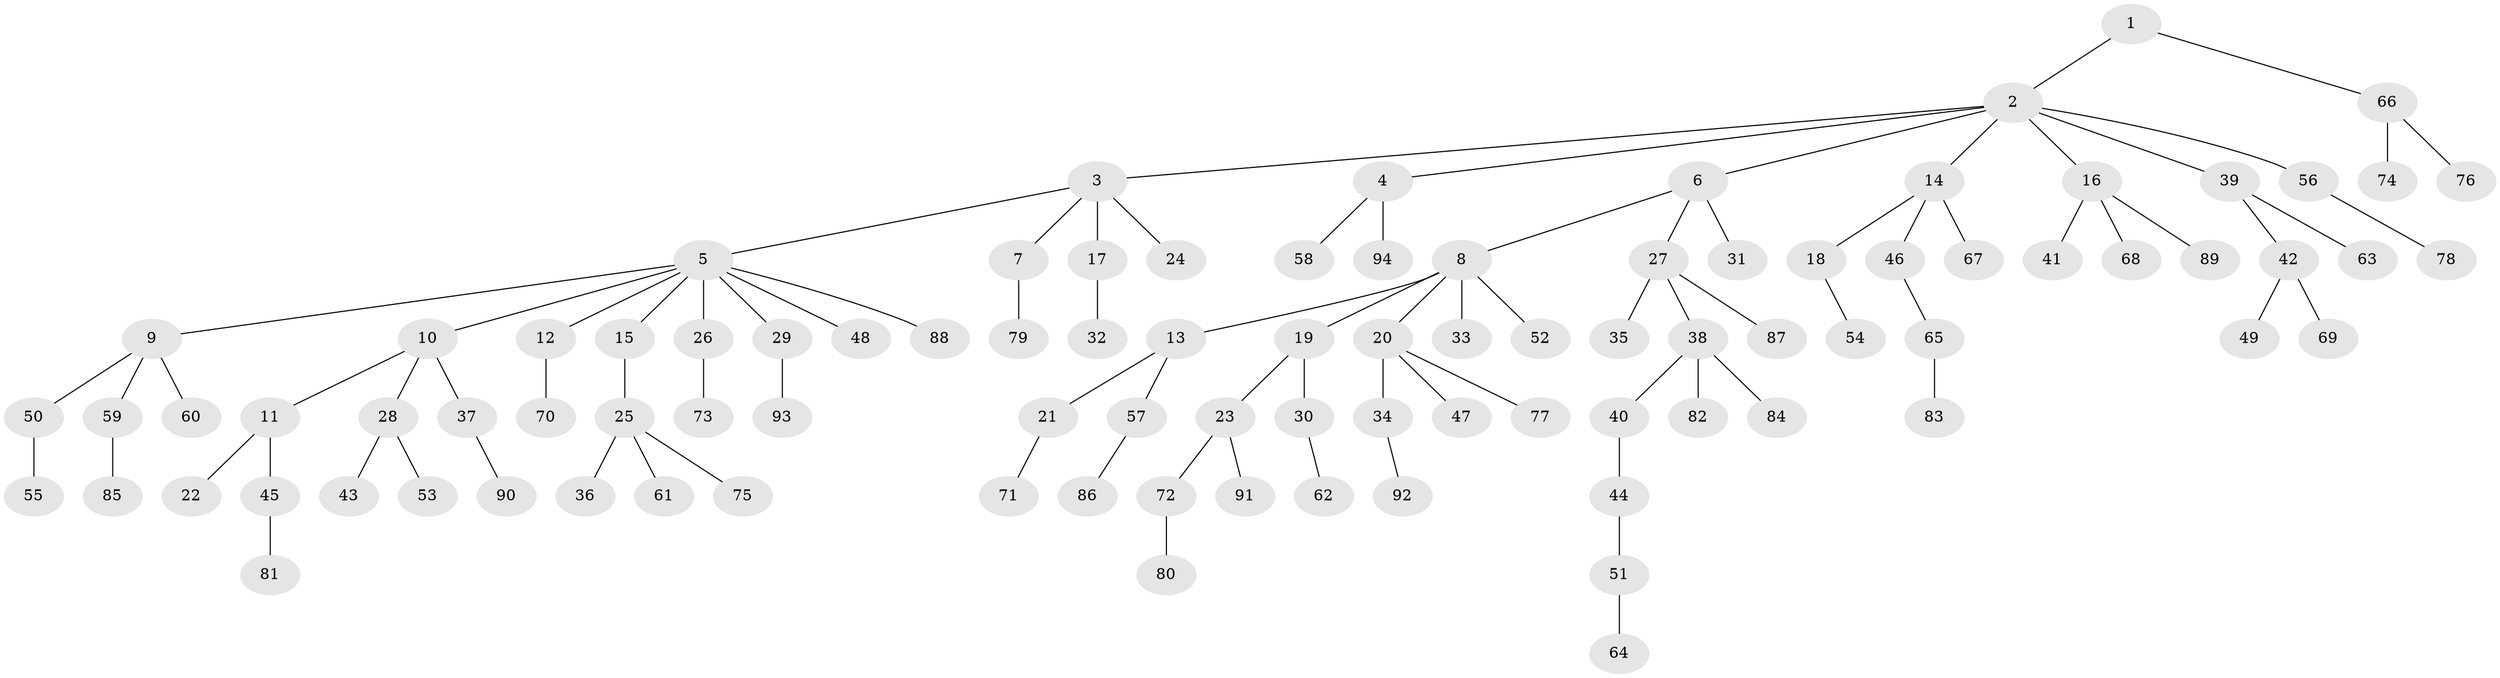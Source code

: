 // Generated by graph-tools (version 1.1) at 2025/15/03/09/25 04:15:21]
// undirected, 94 vertices, 93 edges
graph export_dot {
graph [start="1"]
  node [color=gray90,style=filled];
  1;
  2;
  3;
  4;
  5;
  6;
  7;
  8;
  9;
  10;
  11;
  12;
  13;
  14;
  15;
  16;
  17;
  18;
  19;
  20;
  21;
  22;
  23;
  24;
  25;
  26;
  27;
  28;
  29;
  30;
  31;
  32;
  33;
  34;
  35;
  36;
  37;
  38;
  39;
  40;
  41;
  42;
  43;
  44;
  45;
  46;
  47;
  48;
  49;
  50;
  51;
  52;
  53;
  54;
  55;
  56;
  57;
  58;
  59;
  60;
  61;
  62;
  63;
  64;
  65;
  66;
  67;
  68;
  69;
  70;
  71;
  72;
  73;
  74;
  75;
  76;
  77;
  78;
  79;
  80;
  81;
  82;
  83;
  84;
  85;
  86;
  87;
  88;
  89;
  90;
  91;
  92;
  93;
  94;
  1 -- 2;
  1 -- 66;
  2 -- 3;
  2 -- 4;
  2 -- 6;
  2 -- 14;
  2 -- 16;
  2 -- 39;
  2 -- 56;
  3 -- 5;
  3 -- 7;
  3 -- 17;
  3 -- 24;
  4 -- 58;
  4 -- 94;
  5 -- 9;
  5 -- 10;
  5 -- 12;
  5 -- 15;
  5 -- 26;
  5 -- 29;
  5 -- 48;
  5 -- 88;
  6 -- 8;
  6 -- 27;
  6 -- 31;
  7 -- 79;
  8 -- 13;
  8 -- 19;
  8 -- 20;
  8 -- 33;
  8 -- 52;
  9 -- 50;
  9 -- 59;
  9 -- 60;
  10 -- 11;
  10 -- 28;
  10 -- 37;
  11 -- 22;
  11 -- 45;
  12 -- 70;
  13 -- 21;
  13 -- 57;
  14 -- 18;
  14 -- 46;
  14 -- 67;
  15 -- 25;
  16 -- 41;
  16 -- 68;
  16 -- 89;
  17 -- 32;
  18 -- 54;
  19 -- 23;
  19 -- 30;
  20 -- 34;
  20 -- 47;
  20 -- 77;
  21 -- 71;
  23 -- 72;
  23 -- 91;
  25 -- 36;
  25 -- 61;
  25 -- 75;
  26 -- 73;
  27 -- 35;
  27 -- 38;
  27 -- 87;
  28 -- 43;
  28 -- 53;
  29 -- 93;
  30 -- 62;
  34 -- 92;
  37 -- 90;
  38 -- 40;
  38 -- 82;
  38 -- 84;
  39 -- 42;
  39 -- 63;
  40 -- 44;
  42 -- 49;
  42 -- 69;
  44 -- 51;
  45 -- 81;
  46 -- 65;
  50 -- 55;
  51 -- 64;
  56 -- 78;
  57 -- 86;
  59 -- 85;
  65 -- 83;
  66 -- 74;
  66 -- 76;
  72 -- 80;
}
